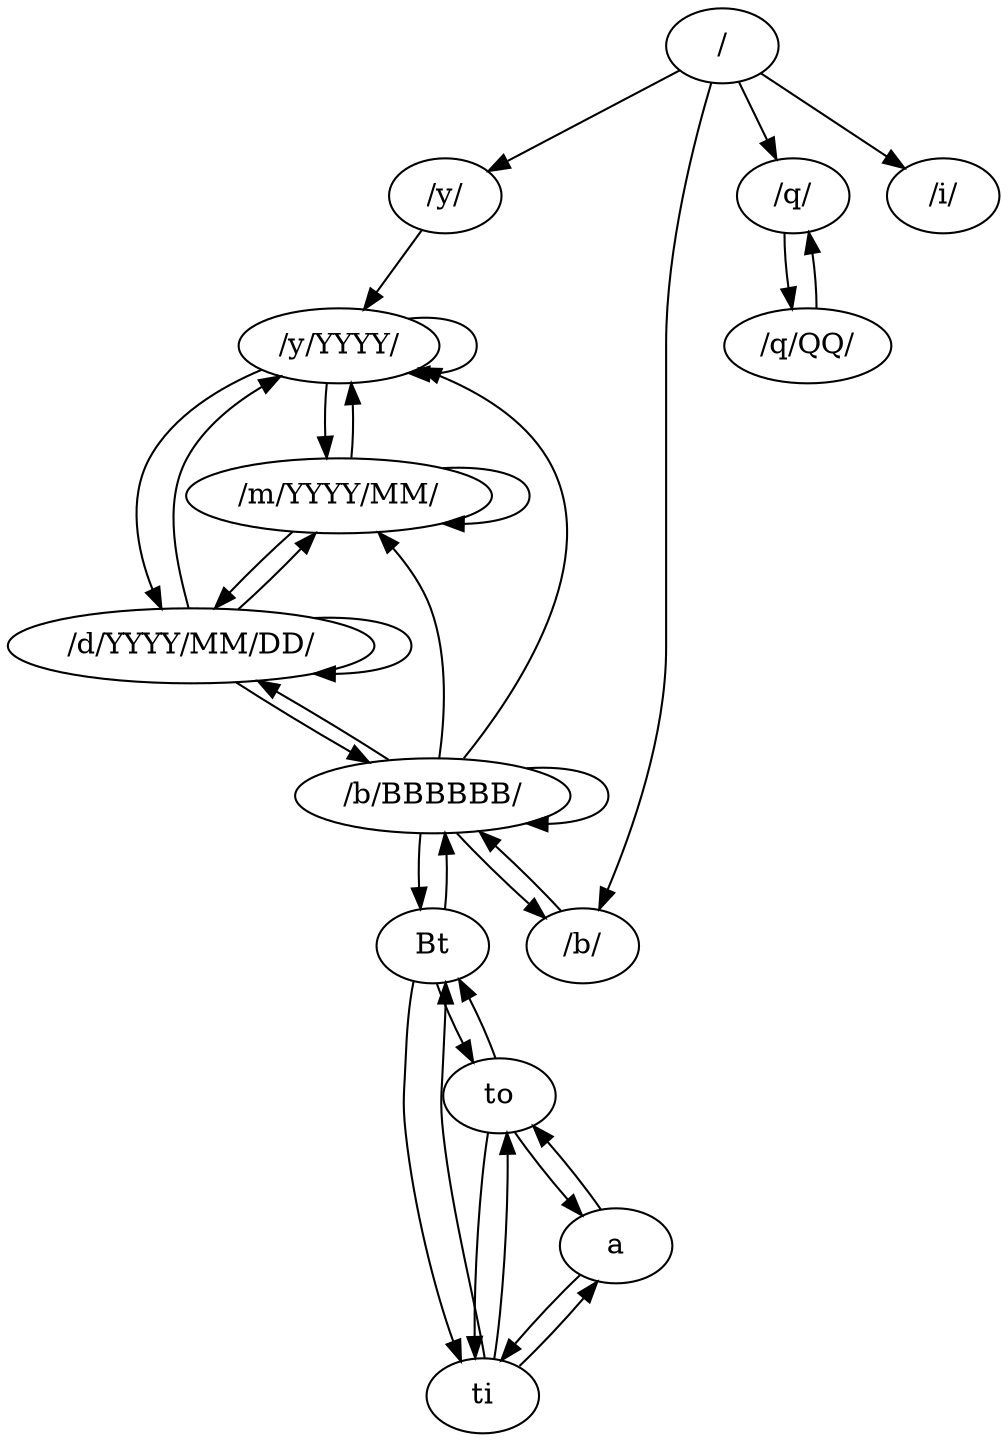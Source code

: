 digraph bceweb {

  h [label="/"];
  y [label="/y/"];
  Y [label="/y/YYYY/"];
  M [label="/m/YYYY/MM/"];
  D [label="/d/YYYY/MM/DD/"];
  b [label="/b/"];
  B [label="/b/BBBBBB/"];
  q [label="/q/"];
  Q [label="/q/QQ/"];
  i [label="/i/"];

  h -> {y, b, q, i};
  y -> Y;
  Y -> {Y, M, D};
  M -> {Y, M, D};
  D -> {Y, M, D, B};
  B -> {Y, M, D, B};
  b -> B -> b;
  B -> Bt -> B;
  Bt -> {ti, to} -> Bt;
  ti -> to -> ti;
  {ti, to} -> a -> {ti, to};
  q -> Q -> q;
}

